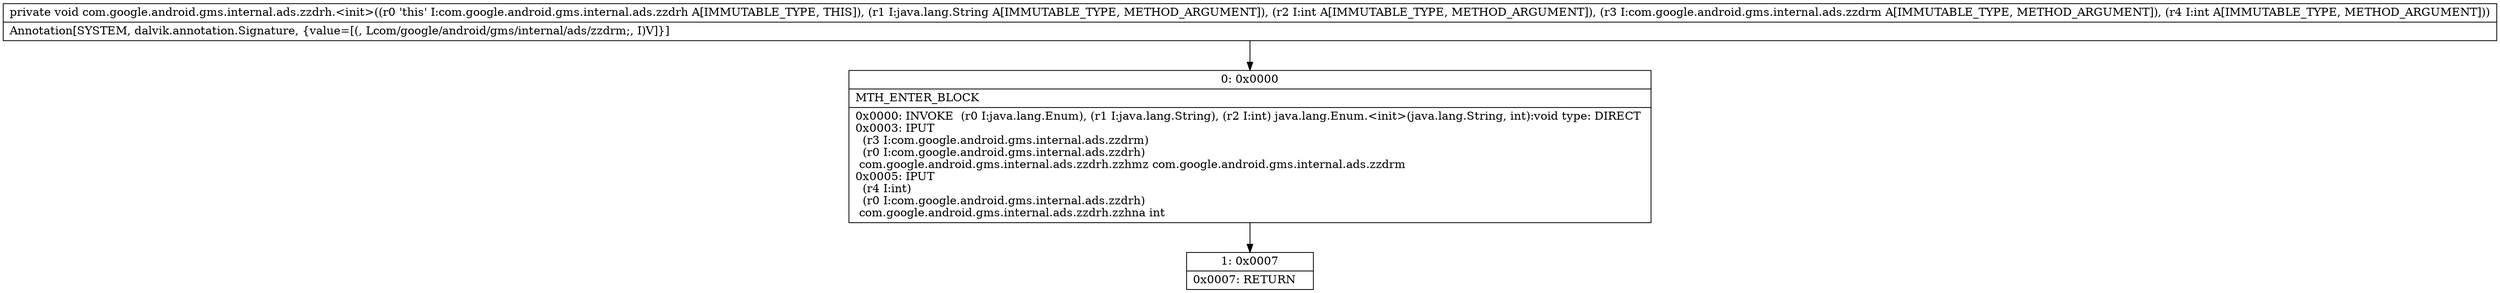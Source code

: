 digraph "CFG forcom.google.android.gms.internal.ads.zzdrh.\<init\>(Ljava\/lang\/String;ILcom\/google\/android\/gms\/internal\/ads\/zzdrm;I)V" {
Node_0 [shape=record,label="{0\:\ 0x0000|MTH_ENTER_BLOCK\l|0x0000: INVOKE  (r0 I:java.lang.Enum), (r1 I:java.lang.String), (r2 I:int) java.lang.Enum.\<init\>(java.lang.String, int):void type: DIRECT \l0x0003: IPUT  \l  (r3 I:com.google.android.gms.internal.ads.zzdrm)\l  (r0 I:com.google.android.gms.internal.ads.zzdrh)\l com.google.android.gms.internal.ads.zzdrh.zzhmz com.google.android.gms.internal.ads.zzdrm \l0x0005: IPUT  \l  (r4 I:int)\l  (r0 I:com.google.android.gms.internal.ads.zzdrh)\l com.google.android.gms.internal.ads.zzdrh.zzhna int \l}"];
Node_1 [shape=record,label="{1\:\ 0x0007|0x0007: RETURN   \l}"];
MethodNode[shape=record,label="{private void com.google.android.gms.internal.ads.zzdrh.\<init\>((r0 'this' I:com.google.android.gms.internal.ads.zzdrh A[IMMUTABLE_TYPE, THIS]), (r1 I:java.lang.String A[IMMUTABLE_TYPE, METHOD_ARGUMENT]), (r2 I:int A[IMMUTABLE_TYPE, METHOD_ARGUMENT]), (r3 I:com.google.android.gms.internal.ads.zzdrm A[IMMUTABLE_TYPE, METHOD_ARGUMENT]), (r4 I:int A[IMMUTABLE_TYPE, METHOD_ARGUMENT]))  | Annotation[SYSTEM, dalvik.annotation.Signature, \{value=[(, Lcom\/google\/android\/gms\/internal\/ads\/zzdrm;, I)V]\}]\l}"];
MethodNode -> Node_0;
Node_0 -> Node_1;
}


